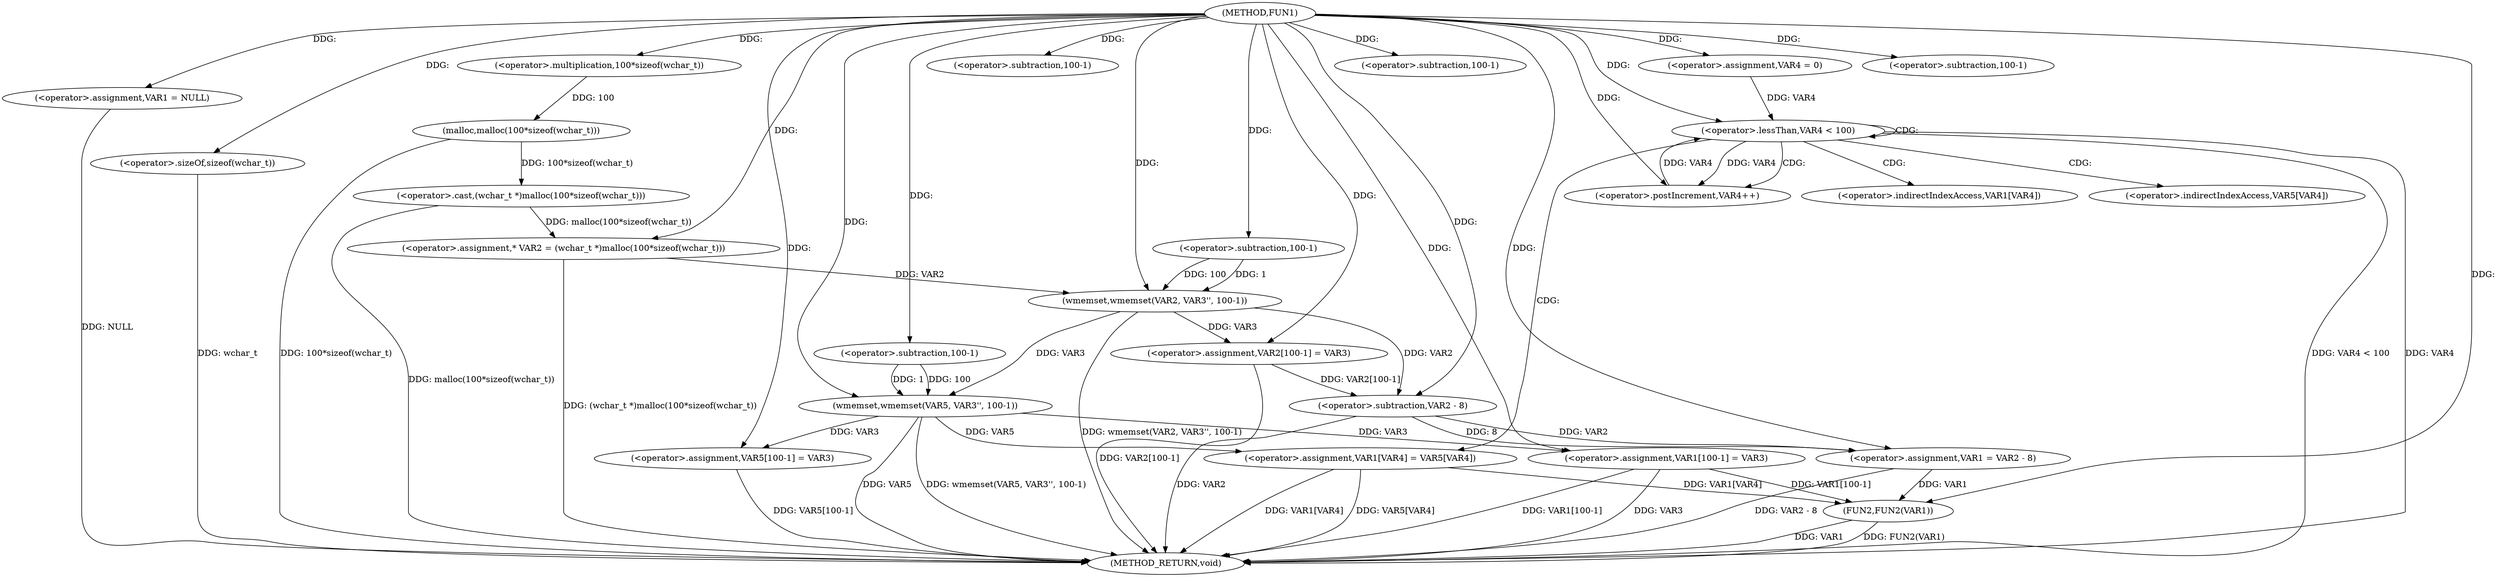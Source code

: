 digraph FUN1 {  
"1000100" [label = "(METHOD,FUN1)" ]
"1000177" [label = "(METHOD_RETURN,void)" ]
"1000103" [label = "(<operator>.assignment,VAR1 = NULL)" ]
"1000108" [label = "(<operator>.assignment,* VAR2 = (wchar_t *)malloc(100*sizeof(wchar_t)))" ]
"1000110" [label = "(<operator>.cast,(wchar_t *)malloc(100*sizeof(wchar_t)))" ]
"1000112" [label = "(malloc,malloc(100*sizeof(wchar_t)))" ]
"1000113" [label = "(<operator>.multiplication,100*sizeof(wchar_t))" ]
"1000115" [label = "(<operator>.sizeOf,sizeof(wchar_t))" ]
"1000117" [label = "(wmemset,wmemset(VAR2, VAR3'', 100-1))" ]
"1000120" [label = "(<operator>.subtraction,100-1)" ]
"1000123" [label = "(<operator>.assignment,VAR2[100-1] = VAR3)" ]
"1000126" [label = "(<operator>.subtraction,100-1)" ]
"1000130" [label = "(<operator>.assignment,VAR1 = VAR2 - 8)" ]
"1000132" [label = "(<operator>.subtraction,VAR2 - 8)" ]
"1000138" [label = "(wmemset,wmemset(VAR5, VAR3'', 100-1))" ]
"1000141" [label = "(<operator>.subtraction,100-1)" ]
"1000144" [label = "(<operator>.assignment,VAR5[100-1] = VAR3)" ]
"1000147" [label = "(<operator>.subtraction,100-1)" ]
"1000152" [label = "(<operator>.assignment,VAR4 = 0)" ]
"1000155" [label = "(<operator>.lessThan,VAR4 < 100)" ]
"1000158" [label = "(<operator>.postIncrement,VAR4++)" ]
"1000161" [label = "(<operator>.assignment,VAR1[VAR4] = VAR5[VAR4])" ]
"1000168" [label = "(<operator>.assignment,VAR1[100-1] = VAR3)" ]
"1000171" [label = "(<operator>.subtraction,100-1)" ]
"1000175" [label = "(FUN2,FUN2(VAR1))" ]
"1000162" [label = "(<operator>.indirectIndexAccess,VAR1[VAR4])" ]
"1000165" [label = "(<operator>.indirectIndexAccess,VAR5[VAR4])" ]
  "1000117" -> "1000177"  [ label = "DDG: wmemset(VAR2, VAR3'', 100-1)"] 
  "1000168" -> "1000177"  [ label = "DDG: VAR1[100-1]"] 
  "1000103" -> "1000177"  [ label = "DDG: NULL"] 
  "1000175" -> "1000177"  [ label = "DDG: VAR1"] 
  "1000161" -> "1000177"  [ label = "DDG: VAR1[VAR4]"] 
  "1000130" -> "1000177"  [ label = "DDG: VAR2 - 8"] 
  "1000138" -> "1000177"  [ label = "DDG: VAR5"] 
  "1000155" -> "1000177"  [ label = "DDG: VAR4 < 100"] 
  "1000132" -> "1000177"  [ label = "DDG: VAR2"] 
  "1000110" -> "1000177"  [ label = "DDG: malloc(100*sizeof(wchar_t))"] 
  "1000112" -> "1000177"  [ label = "DDG: 100*sizeof(wchar_t)"] 
  "1000108" -> "1000177"  [ label = "DDG: (wchar_t *)malloc(100*sizeof(wchar_t))"] 
  "1000144" -> "1000177"  [ label = "DDG: VAR5[100-1]"] 
  "1000155" -> "1000177"  [ label = "DDG: VAR4"] 
  "1000138" -> "1000177"  [ label = "DDG: wmemset(VAR5, VAR3'', 100-1)"] 
  "1000115" -> "1000177"  [ label = "DDG: wchar_t"] 
  "1000168" -> "1000177"  [ label = "DDG: VAR3"] 
  "1000175" -> "1000177"  [ label = "DDG: FUN2(VAR1)"] 
  "1000123" -> "1000177"  [ label = "DDG: VAR2[100-1]"] 
  "1000161" -> "1000177"  [ label = "DDG: VAR5[VAR4]"] 
  "1000100" -> "1000103"  [ label = "DDG: "] 
  "1000110" -> "1000108"  [ label = "DDG: malloc(100*sizeof(wchar_t))"] 
  "1000100" -> "1000108"  [ label = "DDG: "] 
  "1000112" -> "1000110"  [ label = "DDG: 100*sizeof(wchar_t)"] 
  "1000113" -> "1000112"  [ label = "DDG: 100"] 
  "1000100" -> "1000113"  [ label = "DDG: "] 
  "1000100" -> "1000115"  [ label = "DDG: "] 
  "1000108" -> "1000117"  [ label = "DDG: VAR2"] 
  "1000100" -> "1000117"  [ label = "DDG: "] 
  "1000120" -> "1000117"  [ label = "DDG: 100"] 
  "1000120" -> "1000117"  [ label = "DDG: 1"] 
  "1000100" -> "1000120"  [ label = "DDG: "] 
  "1000117" -> "1000123"  [ label = "DDG: VAR3"] 
  "1000100" -> "1000123"  [ label = "DDG: "] 
  "1000100" -> "1000126"  [ label = "DDG: "] 
  "1000132" -> "1000130"  [ label = "DDG: VAR2"] 
  "1000132" -> "1000130"  [ label = "DDG: 8"] 
  "1000100" -> "1000130"  [ label = "DDG: "] 
  "1000117" -> "1000132"  [ label = "DDG: VAR2"] 
  "1000123" -> "1000132"  [ label = "DDG: VAR2[100-1]"] 
  "1000100" -> "1000132"  [ label = "DDG: "] 
  "1000100" -> "1000138"  [ label = "DDG: "] 
  "1000117" -> "1000138"  [ label = "DDG: VAR3"] 
  "1000141" -> "1000138"  [ label = "DDG: 100"] 
  "1000141" -> "1000138"  [ label = "DDG: 1"] 
  "1000100" -> "1000141"  [ label = "DDG: "] 
  "1000138" -> "1000144"  [ label = "DDG: VAR3"] 
  "1000100" -> "1000144"  [ label = "DDG: "] 
  "1000100" -> "1000147"  [ label = "DDG: "] 
  "1000100" -> "1000152"  [ label = "DDG: "] 
  "1000158" -> "1000155"  [ label = "DDG: VAR4"] 
  "1000152" -> "1000155"  [ label = "DDG: VAR4"] 
  "1000100" -> "1000155"  [ label = "DDG: "] 
  "1000155" -> "1000158"  [ label = "DDG: VAR4"] 
  "1000100" -> "1000158"  [ label = "DDG: "] 
  "1000138" -> "1000161"  [ label = "DDG: VAR5"] 
  "1000100" -> "1000168"  [ label = "DDG: "] 
  "1000138" -> "1000168"  [ label = "DDG: VAR3"] 
  "1000100" -> "1000171"  [ label = "DDG: "] 
  "1000168" -> "1000175"  [ label = "DDG: VAR1[100-1]"] 
  "1000161" -> "1000175"  [ label = "DDG: VAR1[VAR4]"] 
  "1000130" -> "1000175"  [ label = "DDG: VAR1"] 
  "1000100" -> "1000175"  [ label = "DDG: "] 
  "1000155" -> "1000155"  [ label = "CDG: "] 
  "1000155" -> "1000161"  [ label = "CDG: "] 
  "1000155" -> "1000162"  [ label = "CDG: "] 
  "1000155" -> "1000165"  [ label = "CDG: "] 
  "1000155" -> "1000158"  [ label = "CDG: "] 
}
